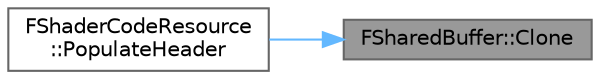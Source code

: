digraph "FSharedBuffer::Clone"
{
 // INTERACTIVE_SVG=YES
 // LATEX_PDF_SIZE
  bgcolor="transparent";
  edge [fontname=Helvetica,fontsize=10,labelfontname=Helvetica,labelfontsize=10];
  node [fontname=Helvetica,fontsize=10,shape=box,height=0.2,width=0.4];
  rankdir="RL";
  Node1 [id="Node000001",label="FSharedBuffer::Clone",height=0.2,width=0.4,color="gray40", fillcolor="grey60", style="filled", fontcolor="black",tooltip="Make an owned clone of the input."];
  Node1 -> Node2 [id="edge1_Node000001_Node000002",dir="back",color="steelblue1",style="solid",tooltip=" "];
  Node2 [id="Node000002",label="FShaderCodeResource\l::PopulateHeader",height=0.2,width=0.4,color="grey40", fillcolor="white", style="filled",URL="$d0/d8d/classFShaderCodeResource.html#a255e3d825ebbd89b9a845a56cd044ff6",tooltip=" "];
}
